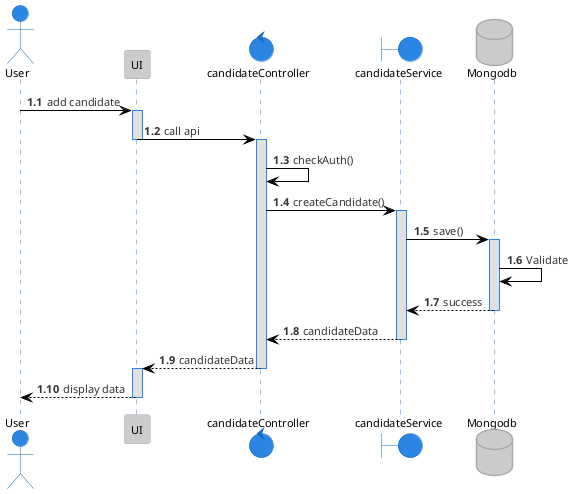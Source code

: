 @startuml addCandidate
!theme reddress-lightblue

autonumber 1.1
actor User
participant UI
control  candidateController
boundary candidateService
database Mongodb


User -> UI: add candidate
activate UI
UI -> candidateController: call api
deactivate UI
activate candidateController
candidateController -> candidateController: checkAuth()
candidateController -> candidateService: createCandidate()
activate candidateService
candidateService -> Mongodb: save()
activate Mongodb
Mongodb -> Mongodb: Validate
Mongodb --> candidateService: success
deactivate Mongodb
candidateService --> candidateController: candidateData
deactivate candidateService
candidateController --> UI: candidateData
deactivate candidateController
activate UI
UI --> User: display data
deactivate UI

@enduml
